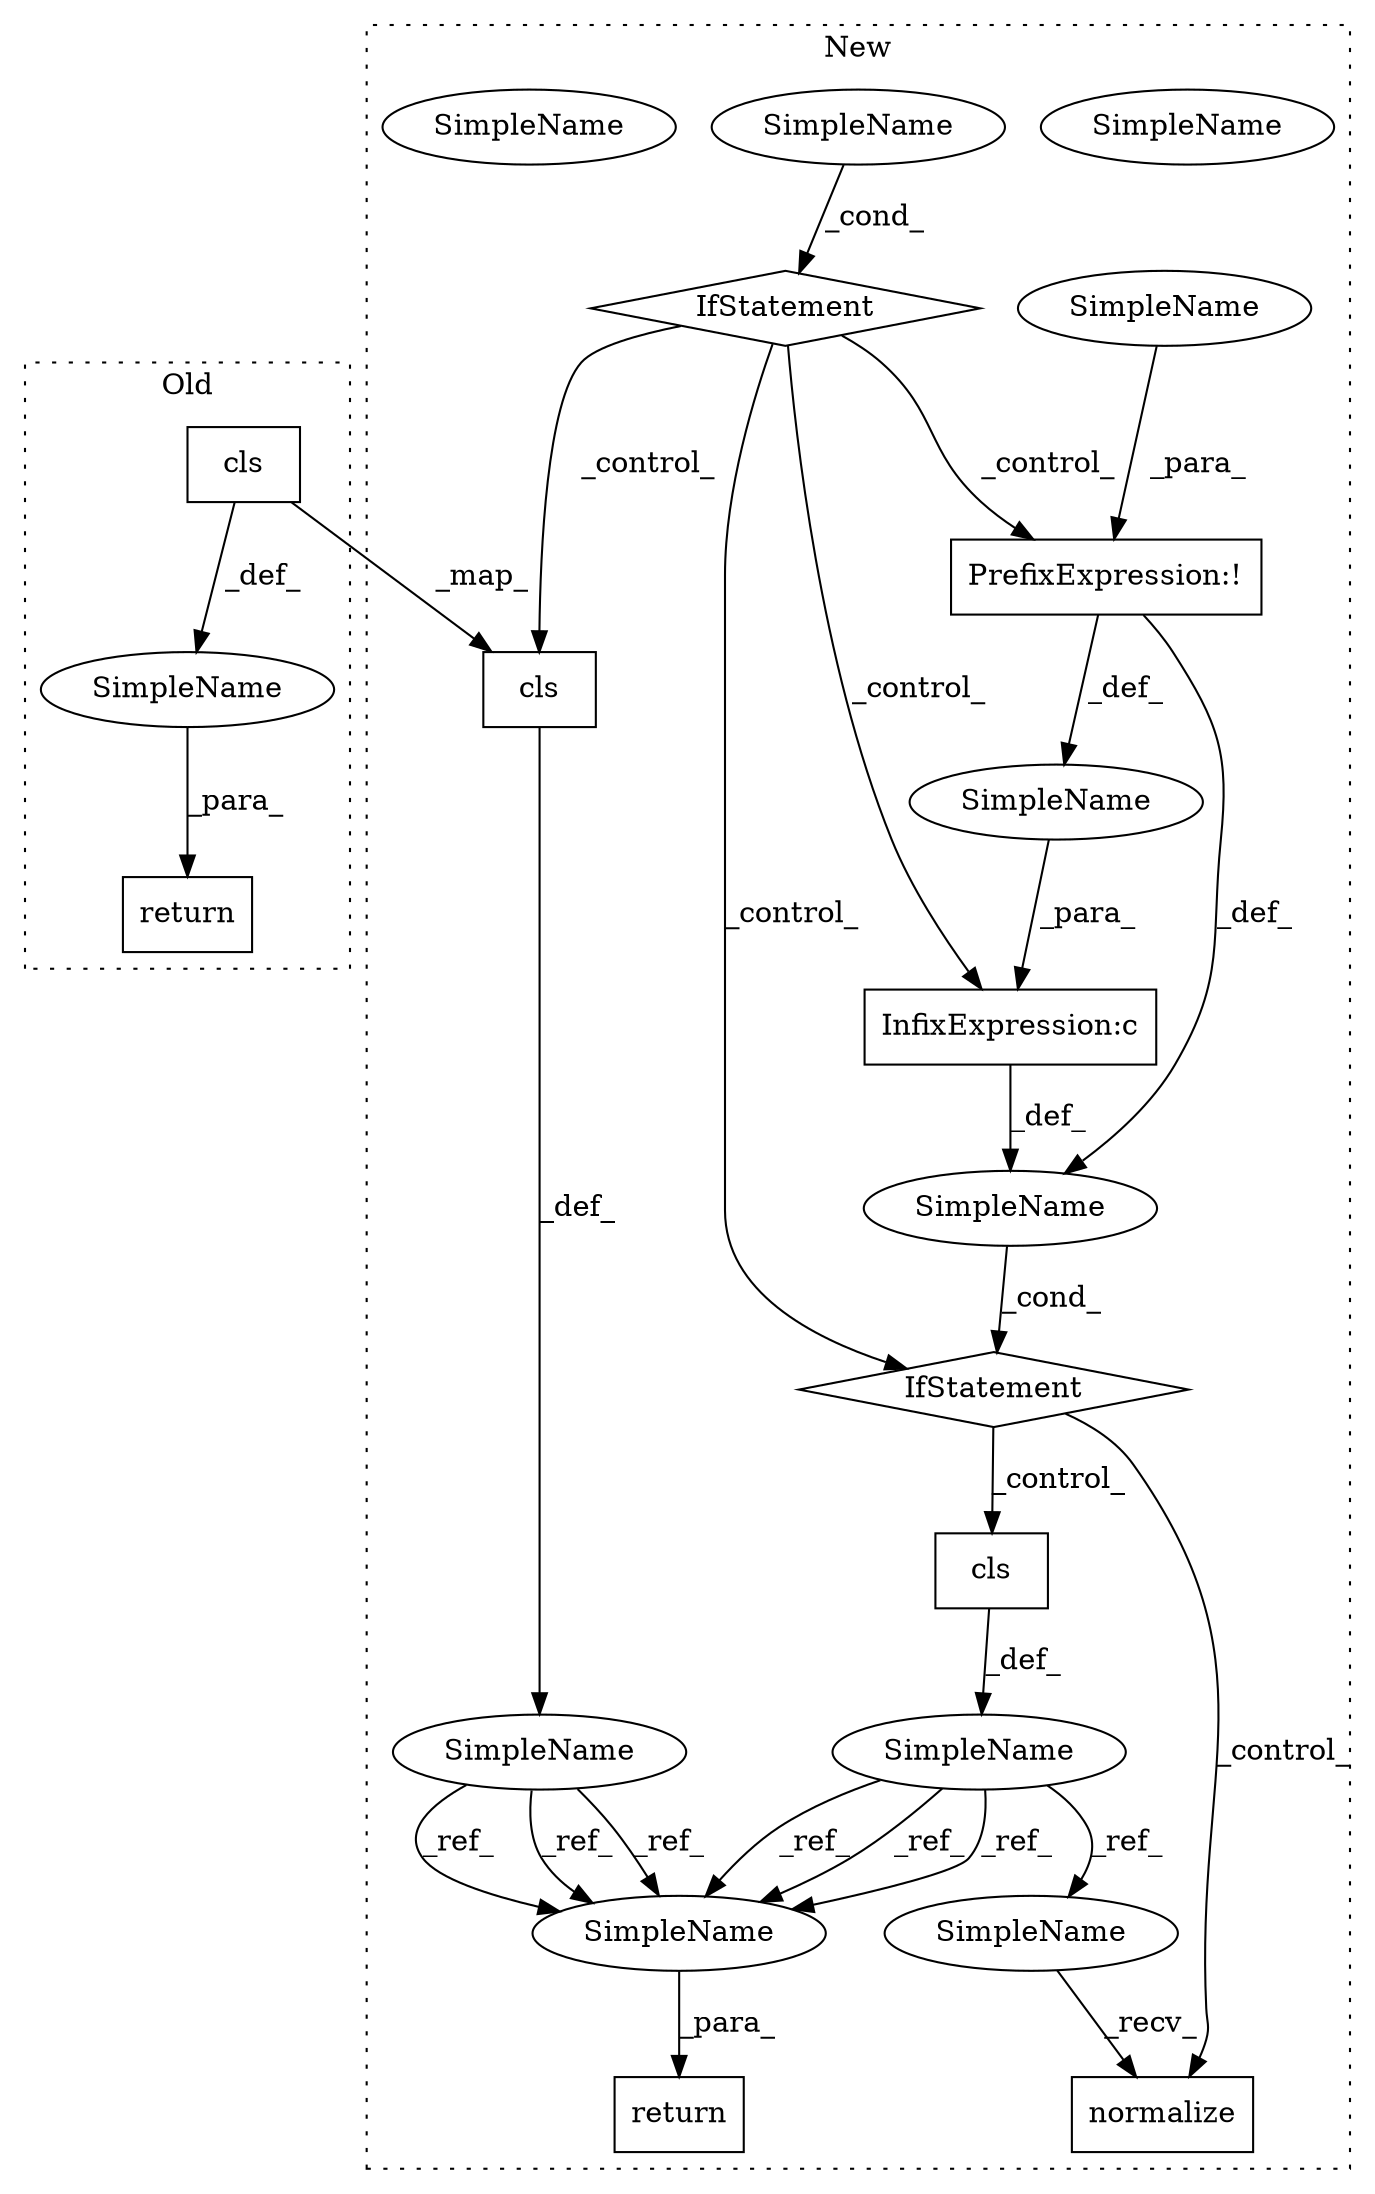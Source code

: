 digraph G {
subgraph cluster0 {
1 [label="cls" a="32" s="426,433" l="4,1" shape="box"];
12 [label="SimpleName" a="42" s="" l="" shape="ellipse"];
13 [label="return" a="41" s="419" l="7" shape="box"];
label = "Old";
style="dotted";
}
subgraph cluster1 {
2 [label="cls" a="32" s="439,446" l="4,1" shape="box"];
3 [label="IfStatement" a="25" s="406,422" l="4,2" shape="diamond"];
4 [label="IfStatement" a="25" s="465,495" l="4,2" shape="diamond"];
5 [label="cls" a="32" s="512,519" l="4,1" shape="box"];
6 [label="PrefixExpression:!" a="38" s="469" l="1" shape="box"];
7 [label="SimpleName" a="42" s="" l="" shape="ellipse"];
8 [label="InfixExpression:c" a="27" s="482" l="4" shape="box"];
9 [label="SimpleName" a="42" s="505" l="6" shape="ellipse"];
10 [label="normalize" a="32" s="535" l="11" shape="box"];
11 [label="SimpleName" a="42" s="" l="" shape="ellipse"];
14 [label="SimpleName" a="42" s="432" l="6" shape="ellipse"];
15 [label="return" a="41" s="670" l="7" shape="box"];
16 [label="SimpleName" a="42" s="528" l="6" shape="ellipse"];
17 [label="SimpleName" a="42" s="677" l="6" shape="ellipse"];
18 [label="SimpleName" a="42" s="470" l="12" shape="ellipse"];
19 [label="SimpleName" a="42" s="410" l="12" shape="ellipse"];
20 [label="SimpleName" a="42" s="677" l="6" shape="ellipse"];
21 [label="SimpleName" a="42" s="677" l="6" shape="ellipse"];
label = "New";
style="dotted";
}
1 -> 12 [label="_def_"];
1 -> 2 [label="_map_"];
2 -> 14 [label="_def_"];
3 -> 6 [label="_control_"];
3 -> 4 [label="_control_"];
3 -> 8 [label="_control_"];
3 -> 2 [label="_control_"];
4 -> 10 [label="_control_"];
4 -> 5 [label="_control_"];
5 -> 9 [label="_def_"];
6 -> 11 [label="_def_"];
6 -> 7 [label="_def_"];
7 -> 8 [label="_para_"];
8 -> 11 [label="_def_"];
9 -> 21 [label="_ref_"];
9 -> 21 [label="_ref_"];
9 -> 21 [label="_ref_"];
9 -> 16 [label="_ref_"];
11 -> 4 [label="_cond_"];
12 -> 13 [label="_para_"];
14 -> 21 [label="_ref_"];
14 -> 21 [label="_ref_"];
14 -> 21 [label="_ref_"];
16 -> 10 [label="_recv_"];
18 -> 6 [label="_para_"];
19 -> 3 [label="_cond_"];
21 -> 15 [label="_para_"];
}